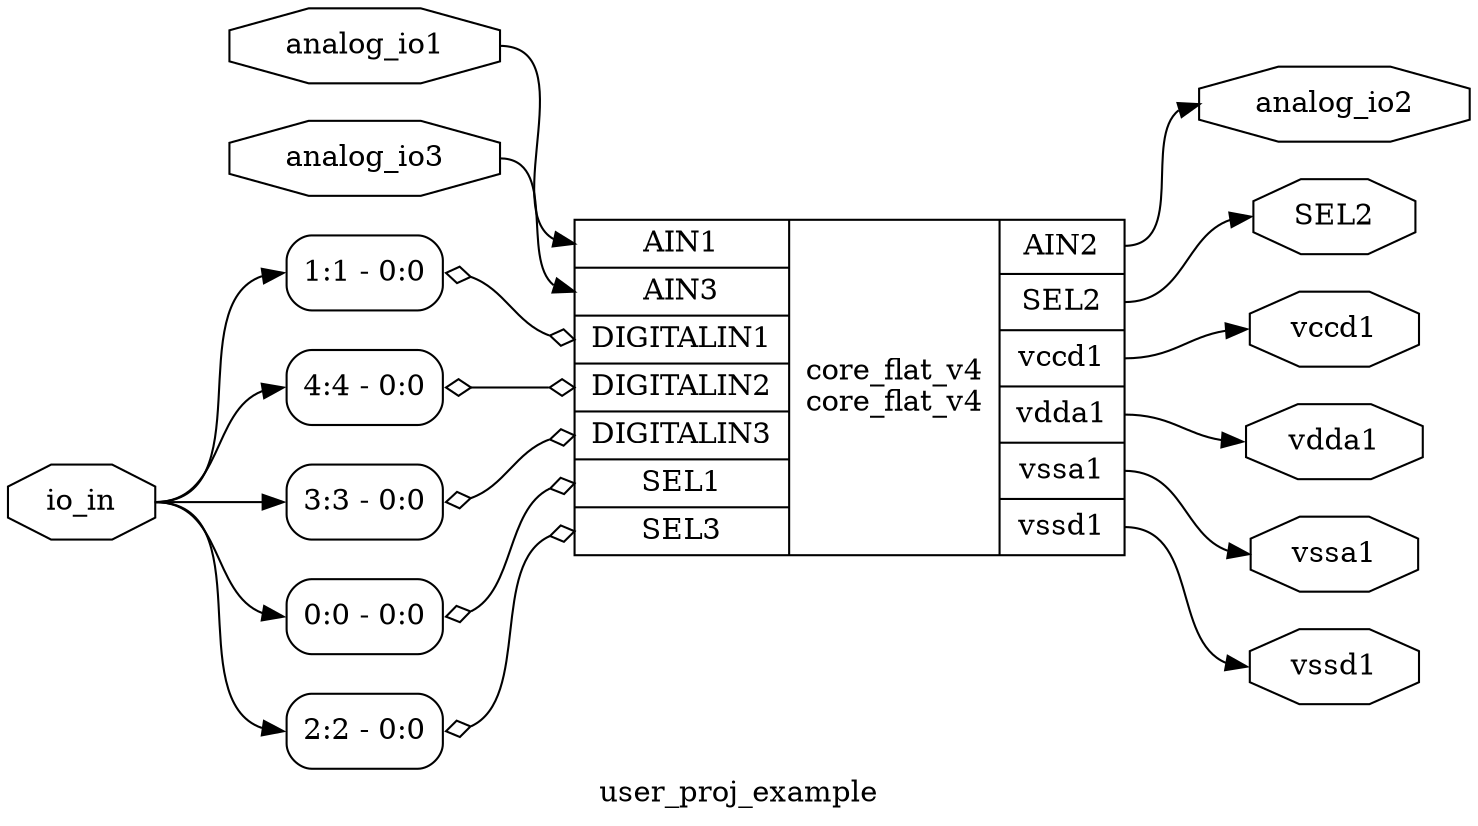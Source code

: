 digraph "user_proj_example" {
label="user_proj_example";
rankdir="LR";
remincross=true;
n1 [ shape=octagon, label="SEL2", color="black", fontcolor="black" ];
n2 [ shape=octagon, label="analog_io1", color="black", fontcolor="black" ];
n3 [ shape=octagon, label="analog_io2", color="black", fontcolor="black" ];
n4 [ shape=octagon, label="analog_io3", color="black", fontcolor="black" ];
n5 [ shape=octagon, label="io_in", color="black", fontcolor="black" ];
n6 [ shape=octagon, label="vccd1", color="black", fontcolor="black" ];
n7 [ shape=octagon, label="vdda1", color="black", fontcolor="black" ];
n8 [ shape=octagon, label="vssa1", color="black", fontcolor="black" ];
n9 [ shape=octagon, label="vssd1", color="black", fontcolor="black" ];
c18 [ shape=record, label="{{<p10> AIN1|<p11> AIN3|<p12> DIGITALIN1|<p13> DIGITALIN2|<p14> DIGITALIN3|<p15> SEL1|<p16> SEL3}|core_flat_v4\ncore_flat_v4|{<p17> AIN2|<p1> SEL2|<p6> vccd1|<p7> vdda1|<p8> vssa1|<p9> vssd1}}",  ];
x0 [ shape=record, style=rounded, label="<s0> 1:1 - 0:0 ", color="black", fontcolor="black" ];
x0:e -> c18:p12:w [arrowhead=odiamond, arrowtail=odiamond, dir=both, color="black", fontcolor="black", label=""];
x1 [ shape=record, style=rounded, label="<s0> 4:4 - 0:0 ", color="black", fontcolor="black" ];
x1:e -> c18:p13:w [arrowhead=odiamond, arrowtail=odiamond, dir=both, color="black", fontcolor="black", label=""];
x2 [ shape=record, style=rounded, label="<s0> 3:3 - 0:0 ", color="black", fontcolor="black" ];
x2:e -> c18:p14:w [arrowhead=odiamond, arrowtail=odiamond, dir=both, color="black", fontcolor="black", label=""];
x3 [ shape=record, style=rounded, label="<s0> 0:0 - 0:0 ", color="black", fontcolor="black" ];
x3:e -> c18:p15:w [arrowhead=odiamond, arrowtail=odiamond, dir=both, color="black", fontcolor="black", label=""];
x4 [ shape=record, style=rounded, label="<s0> 2:2 - 0:0 ", color="black", fontcolor="black" ];
x4:e -> c18:p16:w [arrowhead=odiamond, arrowtail=odiamond, dir=both, color="black", fontcolor="black", label=""];
c18:p1:e -> n1:w [color="black", fontcolor="black", label=""];
n2:e -> c18:p10:w [color="black", fontcolor="black", label=""];
c18:p17:e -> n3:w [color="black", fontcolor="black", label=""];
n4:e -> c18:p11:w [color="black", fontcolor="black", label=""];
n5:e -> x0:s0:w [color="black", fontcolor="black", label=""];
n5:e -> x1:s0:w [color="black", fontcolor="black", label=""];
n5:e -> x2:s0:w [color="black", fontcolor="black", label=""];
n5:e -> x3:s0:w [color="black", fontcolor="black", label=""];
n5:e -> x4:s0:w [color="black", fontcolor="black", label=""];
c18:p6:e -> n6:w [color="black", fontcolor="black", label=""];
c18:p7:e -> n7:w [color="black", fontcolor="black", label=""];
c18:p8:e -> n8:w [color="black", fontcolor="black", label=""];
c18:p9:e -> n9:w [color="black", fontcolor="black", label=""];
}
